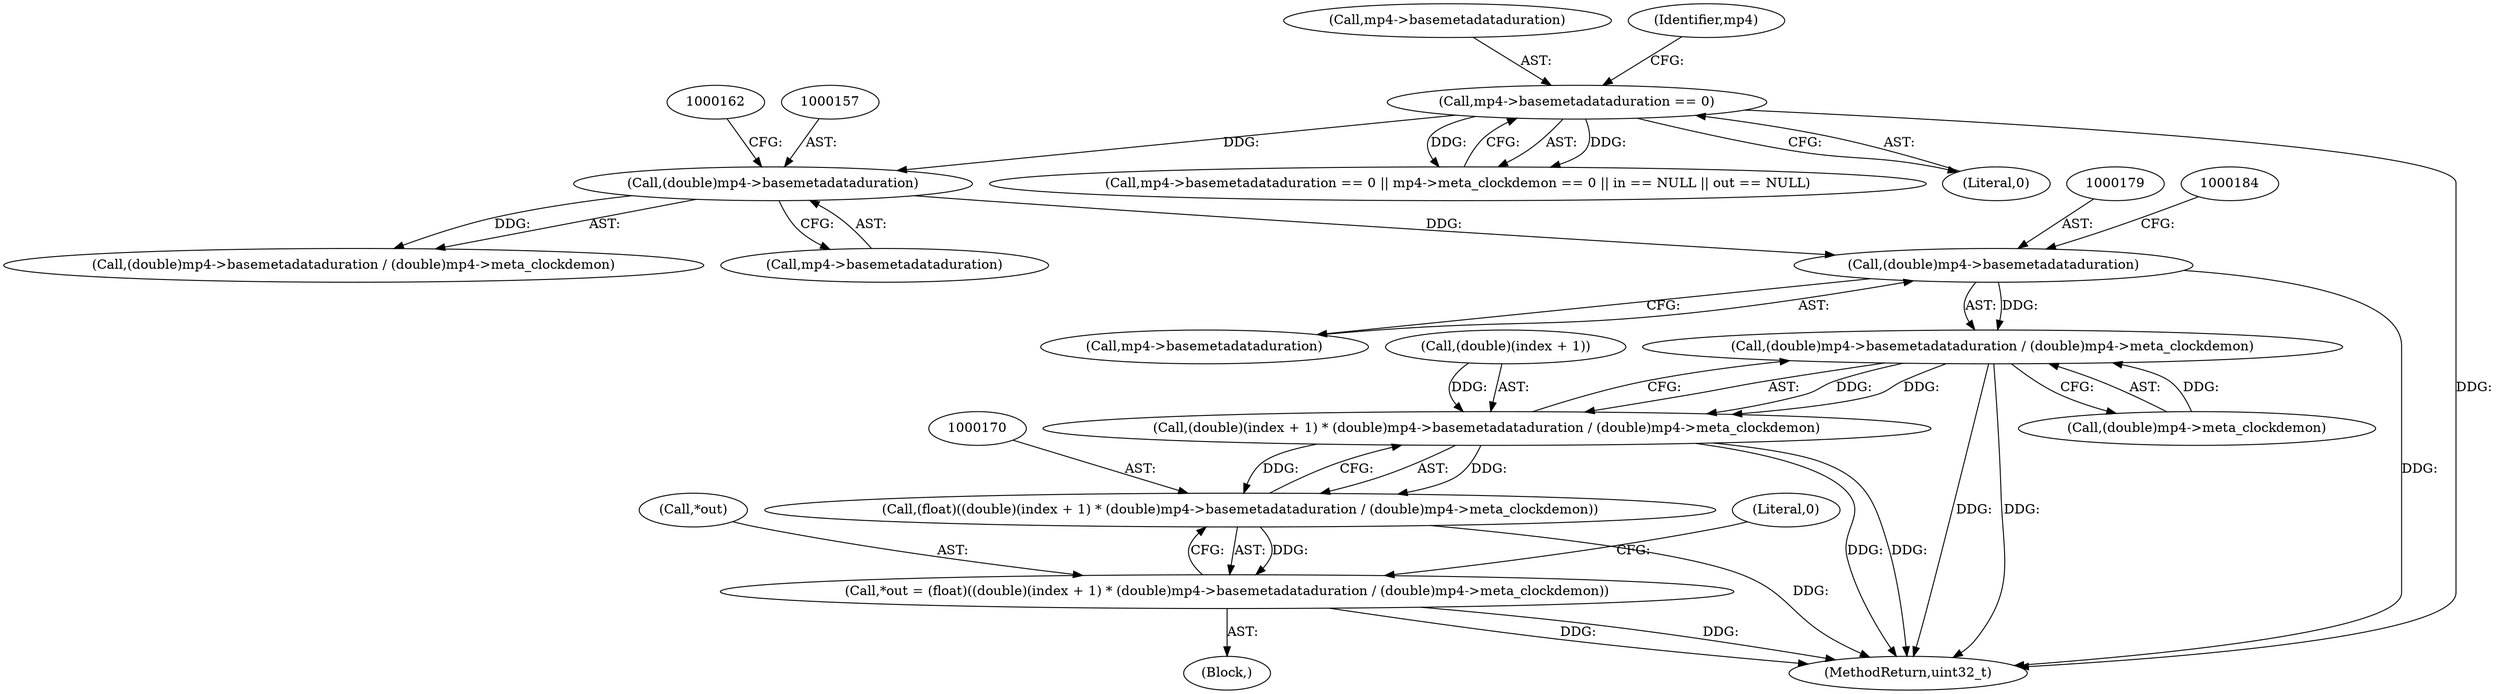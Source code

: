 digraph "1_gpmf-parser_341f12cd5b97ab419e53853ca00176457c9f1681_4@pointer" {
"1000178" [label="(Call,(double)mp4->basemetadataduration)"];
"1000156" [label="(Call,(double)mp4->basemetadataduration)"];
"1000126" [label="(Call,mp4->basemetadataduration == 0)"];
"1000177" [label="(Call,(double)mp4->basemetadataduration / (double)mp4->meta_clockdemon)"];
"1000171" [label="(Call,(double)(index + 1) * (double)mp4->basemetadataduration / (double)mp4->meta_clockdemon)"];
"1000169" [label="(Call,(float)((double)(index + 1) * (double)mp4->basemetadataduration / (double)mp4->meta_clockdemon))"];
"1000166" [label="(Call,*out = (float)((double)(index + 1) * (double)mp4->basemetadataduration / (double)mp4->meta_clockdemon))"];
"1000156" [label="(Call,(double)mp4->basemetadataduration)"];
"1000177" [label="(Call,(double)mp4->basemetadataduration / (double)mp4->meta_clockdemon)"];
"1000189" [label="(Literal,0)"];
"1000183" [label="(Call,(double)mp4->meta_clockdemon)"];
"1000190" [label="(MethodReturn,uint32_t)"];
"1000169" [label="(Call,(float)((double)(index + 1) * (double)mp4->basemetadataduration / (double)mp4->meta_clockdemon))"];
"1000166" [label="(Call,*out = (float)((double)(index + 1) * (double)mp4->basemetadataduration / (double)mp4->meta_clockdemon))"];
"1000171" [label="(Call,(double)(index + 1) * (double)mp4->basemetadataduration / (double)mp4->meta_clockdemon)"];
"1000127" [label="(Call,mp4->basemetadataduration)"];
"1000172" [label="(Call,(double)(index + 1))"];
"1000126" [label="(Call,mp4->basemetadataduration == 0)"];
"1000158" [label="(Call,mp4->basemetadataduration)"];
"1000125" [label="(Call,mp4->basemetadataduration == 0 || mp4->meta_clockdemon == 0 || in == NULL || out == NULL)"];
"1000130" [label="(Literal,0)"];
"1000180" [label="(Call,mp4->basemetadataduration)"];
"1000167" [label="(Call,*out)"];
"1000178" [label="(Call,(double)mp4->basemetadataduration)"];
"1000105" [label="(Block,)"];
"1000155" [label="(Call,(double)mp4->basemetadataduration / (double)mp4->meta_clockdemon)"];
"1000134" [label="(Identifier,mp4)"];
"1000178" -> "1000177"  [label="AST: "];
"1000178" -> "1000180"  [label="CFG: "];
"1000179" -> "1000178"  [label="AST: "];
"1000180" -> "1000178"  [label="AST: "];
"1000184" -> "1000178"  [label="CFG: "];
"1000178" -> "1000190"  [label="DDG: "];
"1000178" -> "1000177"  [label="DDG: "];
"1000156" -> "1000178"  [label="DDG: "];
"1000156" -> "1000155"  [label="AST: "];
"1000156" -> "1000158"  [label="CFG: "];
"1000157" -> "1000156"  [label="AST: "];
"1000158" -> "1000156"  [label="AST: "];
"1000162" -> "1000156"  [label="CFG: "];
"1000156" -> "1000155"  [label="DDG: "];
"1000126" -> "1000156"  [label="DDG: "];
"1000126" -> "1000125"  [label="AST: "];
"1000126" -> "1000130"  [label="CFG: "];
"1000127" -> "1000126"  [label="AST: "];
"1000130" -> "1000126"  [label="AST: "];
"1000134" -> "1000126"  [label="CFG: "];
"1000125" -> "1000126"  [label="CFG: "];
"1000126" -> "1000190"  [label="DDG: "];
"1000126" -> "1000125"  [label="DDG: "];
"1000126" -> "1000125"  [label="DDG: "];
"1000177" -> "1000171"  [label="AST: "];
"1000177" -> "1000183"  [label="CFG: "];
"1000183" -> "1000177"  [label="AST: "];
"1000171" -> "1000177"  [label="CFG: "];
"1000177" -> "1000190"  [label="DDG: "];
"1000177" -> "1000190"  [label="DDG: "];
"1000177" -> "1000171"  [label="DDG: "];
"1000177" -> "1000171"  [label="DDG: "];
"1000183" -> "1000177"  [label="DDG: "];
"1000171" -> "1000169"  [label="AST: "];
"1000172" -> "1000171"  [label="AST: "];
"1000169" -> "1000171"  [label="CFG: "];
"1000171" -> "1000190"  [label="DDG: "];
"1000171" -> "1000190"  [label="DDG: "];
"1000171" -> "1000169"  [label="DDG: "];
"1000171" -> "1000169"  [label="DDG: "];
"1000172" -> "1000171"  [label="DDG: "];
"1000169" -> "1000166"  [label="AST: "];
"1000170" -> "1000169"  [label="AST: "];
"1000166" -> "1000169"  [label="CFG: "];
"1000169" -> "1000190"  [label="DDG: "];
"1000169" -> "1000166"  [label="DDG: "];
"1000166" -> "1000105"  [label="AST: "];
"1000167" -> "1000166"  [label="AST: "];
"1000189" -> "1000166"  [label="CFG: "];
"1000166" -> "1000190"  [label="DDG: "];
"1000166" -> "1000190"  [label="DDG: "];
}
